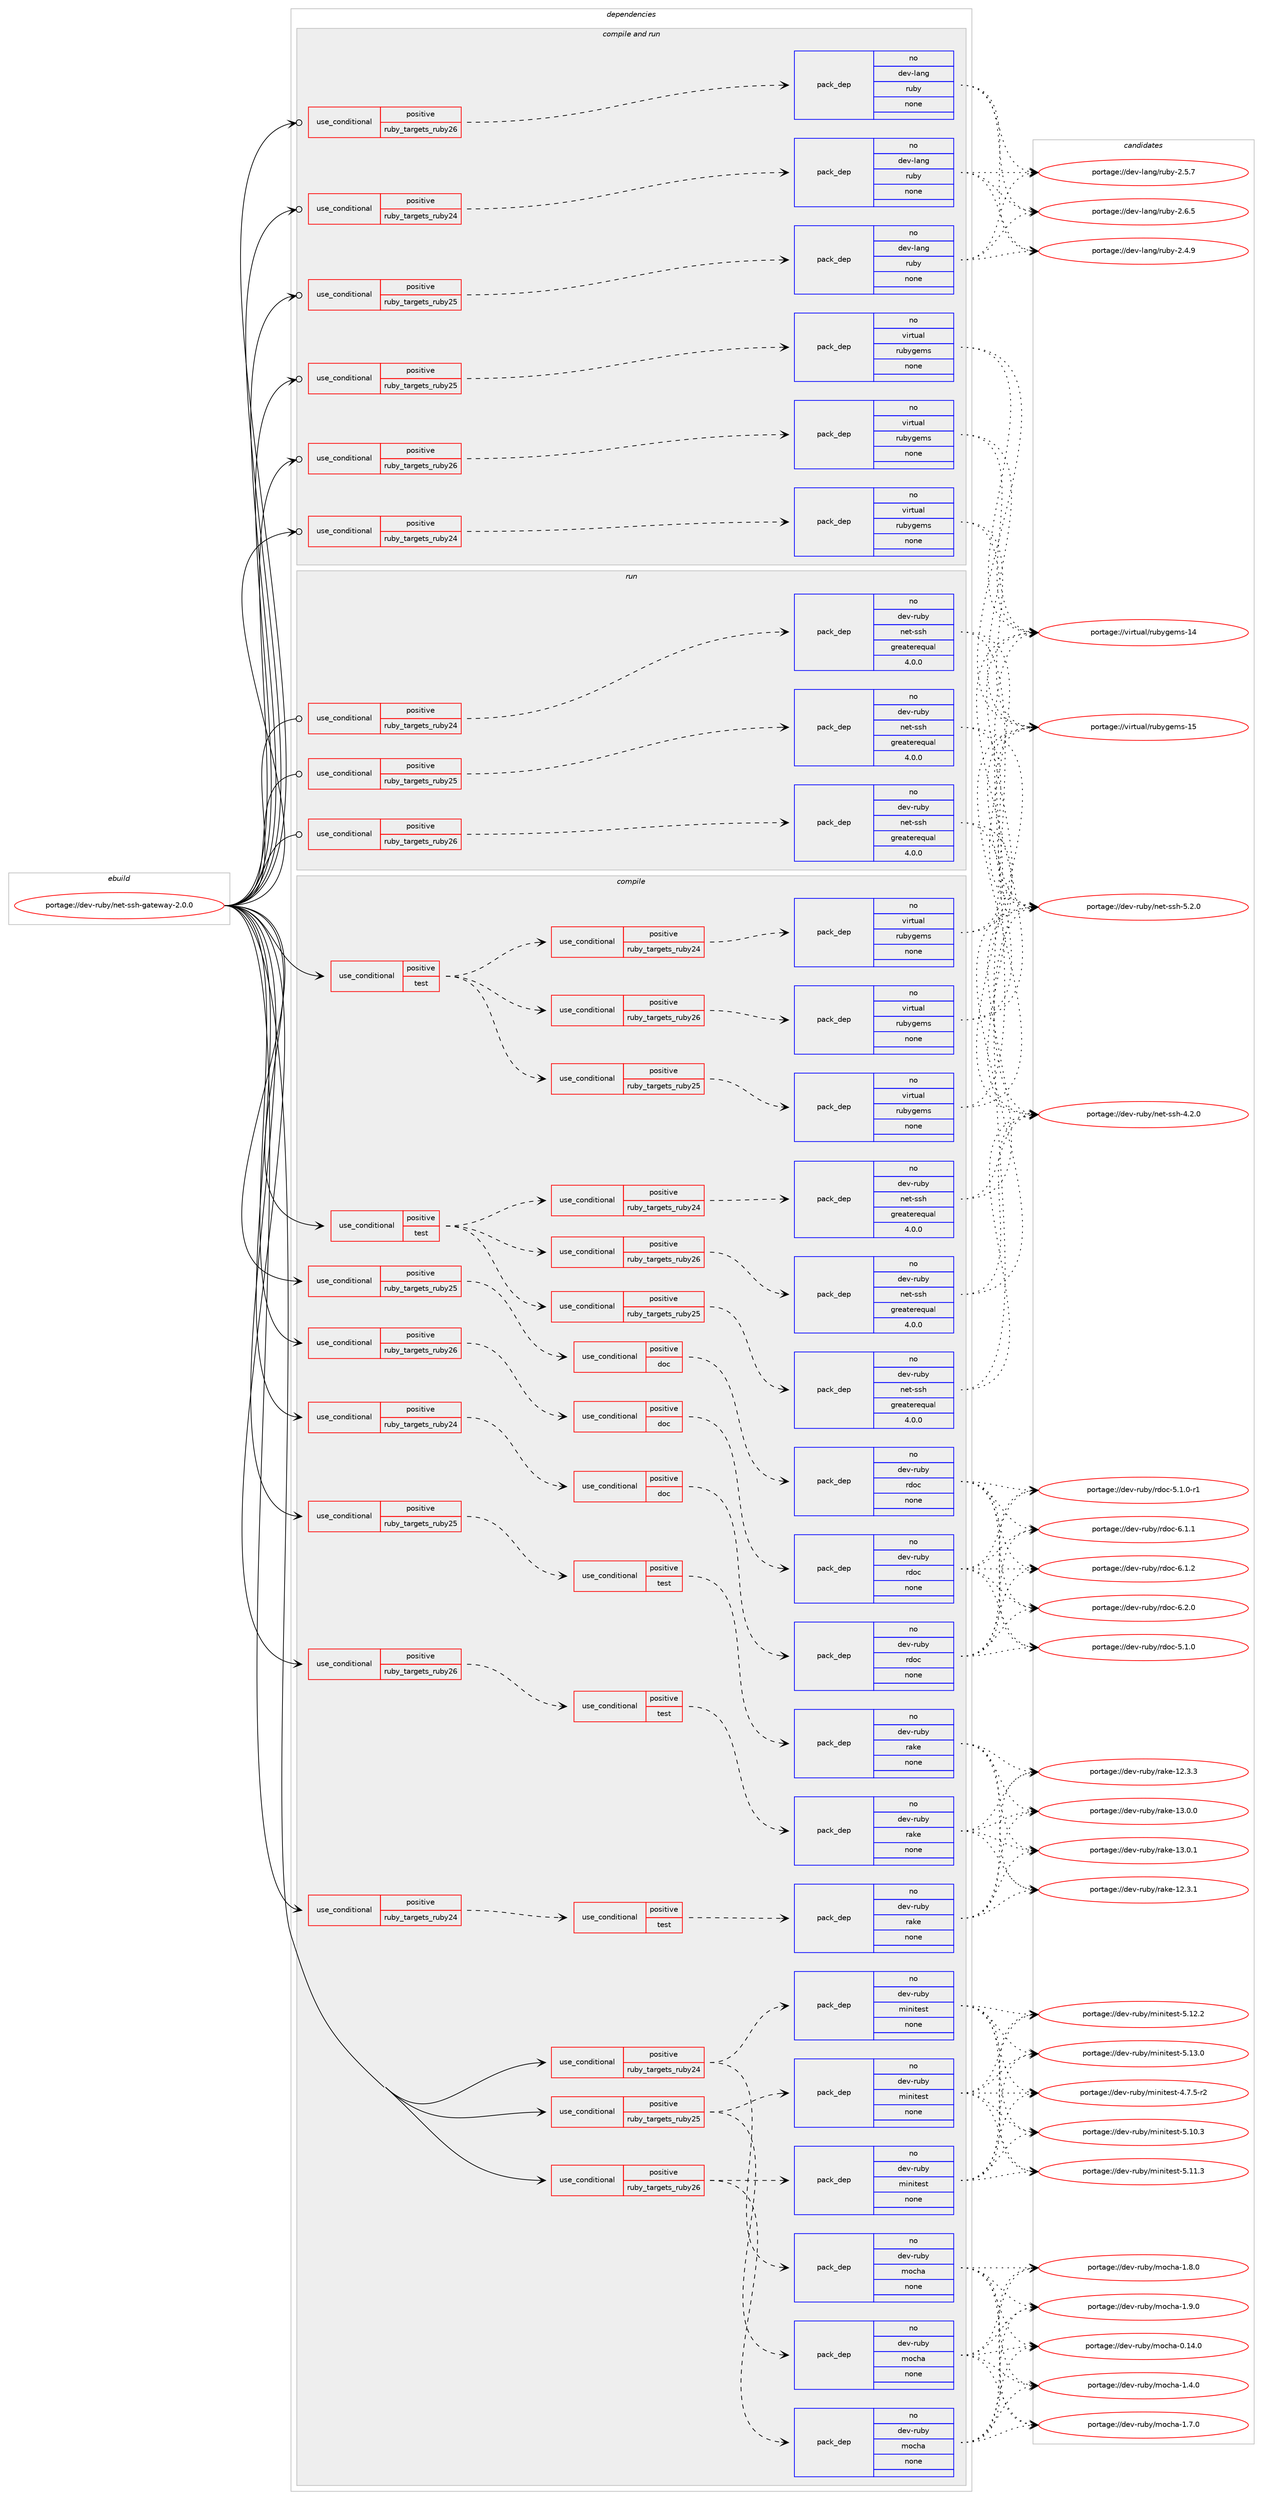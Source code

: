 digraph prolog {

# *************
# Graph options
# *************

newrank=true;
concentrate=true;
compound=true;
graph [rankdir=LR,fontname=Helvetica,fontsize=10,ranksep=1.5];#, ranksep=2.5, nodesep=0.2];
edge  [arrowhead=vee];
node  [fontname=Helvetica,fontsize=10];

# **********
# The ebuild
# **********

subgraph cluster_leftcol {
color=gray;
rank=same;
label=<<i>ebuild</i>>;
id [label="portage://dev-ruby/net-ssh-gateway-2.0.0", color=red, width=4, href="../dev-ruby/net-ssh-gateway-2.0.0.svg"];
}

# ****************
# The dependencies
# ****************

subgraph cluster_midcol {
color=gray;
label=<<i>dependencies</i>>;
subgraph cluster_compile {
fillcolor="#eeeeee";
style=filled;
label=<<i>compile</i>>;
subgraph cond57604 {
dependency231390 [label=<<TABLE BORDER="0" CELLBORDER="1" CELLSPACING="0" CELLPADDING="4"><TR><TD ROWSPAN="3" CELLPADDING="10">use_conditional</TD></TR><TR><TD>positive</TD></TR><TR><TD>ruby_targets_ruby24</TD></TR></TABLE>>, shape=none, color=red];
subgraph cond57605 {
dependency231391 [label=<<TABLE BORDER="0" CELLBORDER="1" CELLSPACING="0" CELLPADDING="4"><TR><TD ROWSPAN="3" CELLPADDING="10">use_conditional</TD></TR><TR><TD>positive</TD></TR><TR><TD>doc</TD></TR></TABLE>>, shape=none, color=red];
subgraph pack170250 {
dependency231392 [label=<<TABLE BORDER="0" CELLBORDER="1" CELLSPACING="0" CELLPADDING="4" WIDTH="220"><TR><TD ROWSPAN="6" CELLPADDING="30">pack_dep</TD></TR><TR><TD WIDTH="110">no</TD></TR><TR><TD>dev-ruby</TD></TR><TR><TD>rdoc</TD></TR><TR><TD>none</TD></TR><TR><TD></TD></TR></TABLE>>, shape=none, color=blue];
}
dependency231391:e -> dependency231392:w [weight=20,style="dashed",arrowhead="vee"];
}
dependency231390:e -> dependency231391:w [weight=20,style="dashed",arrowhead="vee"];
}
id:e -> dependency231390:w [weight=20,style="solid",arrowhead="vee"];
subgraph cond57606 {
dependency231393 [label=<<TABLE BORDER="0" CELLBORDER="1" CELLSPACING="0" CELLPADDING="4"><TR><TD ROWSPAN="3" CELLPADDING="10">use_conditional</TD></TR><TR><TD>positive</TD></TR><TR><TD>ruby_targets_ruby24</TD></TR></TABLE>>, shape=none, color=red];
subgraph cond57607 {
dependency231394 [label=<<TABLE BORDER="0" CELLBORDER="1" CELLSPACING="0" CELLPADDING="4"><TR><TD ROWSPAN="3" CELLPADDING="10">use_conditional</TD></TR><TR><TD>positive</TD></TR><TR><TD>test</TD></TR></TABLE>>, shape=none, color=red];
subgraph pack170251 {
dependency231395 [label=<<TABLE BORDER="0" CELLBORDER="1" CELLSPACING="0" CELLPADDING="4" WIDTH="220"><TR><TD ROWSPAN="6" CELLPADDING="30">pack_dep</TD></TR><TR><TD WIDTH="110">no</TD></TR><TR><TD>dev-ruby</TD></TR><TR><TD>rake</TD></TR><TR><TD>none</TD></TR><TR><TD></TD></TR></TABLE>>, shape=none, color=blue];
}
dependency231394:e -> dependency231395:w [weight=20,style="dashed",arrowhead="vee"];
}
dependency231393:e -> dependency231394:w [weight=20,style="dashed",arrowhead="vee"];
}
id:e -> dependency231393:w [weight=20,style="solid",arrowhead="vee"];
subgraph cond57608 {
dependency231396 [label=<<TABLE BORDER="0" CELLBORDER="1" CELLSPACING="0" CELLPADDING="4"><TR><TD ROWSPAN="3" CELLPADDING="10">use_conditional</TD></TR><TR><TD>positive</TD></TR><TR><TD>ruby_targets_ruby24</TD></TR></TABLE>>, shape=none, color=red];
subgraph pack170252 {
dependency231397 [label=<<TABLE BORDER="0" CELLBORDER="1" CELLSPACING="0" CELLPADDING="4" WIDTH="220"><TR><TD ROWSPAN="6" CELLPADDING="30">pack_dep</TD></TR><TR><TD WIDTH="110">no</TD></TR><TR><TD>dev-ruby</TD></TR><TR><TD>minitest</TD></TR><TR><TD>none</TD></TR><TR><TD></TD></TR></TABLE>>, shape=none, color=blue];
}
dependency231396:e -> dependency231397:w [weight=20,style="dashed",arrowhead="vee"];
subgraph pack170253 {
dependency231398 [label=<<TABLE BORDER="0" CELLBORDER="1" CELLSPACING="0" CELLPADDING="4" WIDTH="220"><TR><TD ROWSPAN="6" CELLPADDING="30">pack_dep</TD></TR><TR><TD WIDTH="110">no</TD></TR><TR><TD>dev-ruby</TD></TR><TR><TD>mocha</TD></TR><TR><TD>none</TD></TR><TR><TD></TD></TR></TABLE>>, shape=none, color=blue];
}
dependency231396:e -> dependency231398:w [weight=20,style="dashed",arrowhead="vee"];
}
id:e -> dependency231396:w [weight=20,style="solid",arrowhead="vee"];
subgraph cond57609 {
dependency231399 [label=<<TABLE BORDER="0" CELLBORDER="1" CELLSPACING="0" CELLPADDING="4"><TR><TD ROWSPAN="3" CELLPADDING="10">use_conditional</TD></TR><TR><TD>positive</TD></TR><TR><TD>ruby_targets_ruby25</TD></TR></TABLE>>, shape=none, color=red];
subgraph cond57610 {
dependency231400 [label=<<TABLE BORDER="0" CELLBORDER="1" CELLSPACING="0" CELLPADDING="4"><TR><TD ROWSPAN="3" CELLPADDING="10">use_conditional</TD></TR><TR><TD>positive</TD></TR><TR><TD>doc</TD></TR></TABLE>>, shape=none, color=red];
subgraph pack170254 {
dependency231401 [label=<<TABLE BORDER="0" CELLBORDER="1" CELLSPACING="0" CELLPADDING="4" WIDTH="220"><TR><TD ROWSPAN="6" CELLPADDING="30">pack_dep</TD></TR><TR><TD WIDTH="110">no</TD></TR><TR><TD>dev-ruby</TD></TR><TR><TD>rdoc</TD></TR><TR><TD>none</TD></TR><TR><TD></TD></TR></TABLE>>, shape=none, color=blue];
}
dependency231400:e -> dependency231401:w [weight=20,style="dashed",arrowhead="vee"];
}
dependency231399:e -> dependency231400:w [weight=20,style="dashed",arrowhead="vee"];
}
id:e -> dependency231399:w [weight=20,style="solid",arrowhead="vee"];
subgraph cond57611 {
dependency231402 [label=<<TABLE BORDER="0" CELLBORDER="1" CELLSPACING="0" CELLPADDING="4"><TR><TD ROWSPAN="3" CELLPADDING="10">use_conditional</TD></TR><TR><TD>positive</TD></TR><TR><TD>ruby_targets_ruby25</TD></TR></TABLE>>, shape=none, color=red];
subgraph cond57612 {
dependency231403 [label=<<TABLE BORDER="0" CELLBORDER="1" CELLSPACING="0" CELLPADDING="4"><TR><TD ROWSPAN="3" CELLPADDING="10">use_conditional</TD></TR><TR><TD>positive</TD></TR><TR><TD>test</TD></TR></TABLE>>, shape=none, color=red];
subgraph pack170255 {
dependency231404 [label=<<TABLE BORDER="0" CELLBORDER="1" CELLSPACING="0" CELLPADDING="4" WIDTH="220"><TR><TD ROWSPAN="6" CELLPADDING="30">pack_dep</TD></TR><TR><TD WIDTH="110">no</TD></TR><TR><TD>dev-ruby</TD></TR><TR><TD>rake</TD></TR><TR><TD>none</TD></TR><TR><TD></TD></TR></TABLE>>, shape=none, color=blue];
}
dependency231403:e -> dependency231404:w [weight=20,style="dashed",arrowhead="vee"];
}
dependency231402:e -> dependency231403:w [weight=20,style="dashed",arrowhead="vee"];
}
id:e -> dependency231402:w [weight=20,style="solid",arrowhead="vee"];
subgraph cond57613 {
dependency231405 [label=<<TABLE BORDER="0" CELLBORDER="1" CELLSPACING="0" CELLPADDING="4"><TR><TD ROWSPAN="3" CELLPADDING="10">use_conditional</TD></TR><TR><TD>positive</TD></TR><TR><TD>ruby_targets_ruby25</TD></TR></TABLE>>, shape=none, color=red];
subgraph pack170256 {
dependency231406 [label=<<TABLE BORDER="0" CELLBORDER="1" CELLSPACING="0" CELLPADDING="4" WIDTH="220"><TR><TD ROWSPAN="6" CELLPADDING="30">pack_dep</TD></TR><TR><TD WIDTH="110">no</TD></TR><TR><TD>dev-ruby</TD></TR><TR><TD>minitest</TD></TR><TR><TD>none</TD></TR><TR><TD></TD></TR></TABLE>>, shape=none, color=blue];
}
dependency231405:e -> dependency231406:w [weight=20,style="dashed",arrowhead="vee"];
subgraph pack170257 {
dependency231407 [label=<<TABLE BORDER="0" CELLBORDER="1" CELLSPACING="0" CELLPADDING="4" WIDTH="220"><TR><TD ROWSPAN="6" CELLPADDING="30">pack_dep</TD></TR><TR><TD WIDTH="110">no</TD></TR><TR><TD>dev-ruby</TD></TR><TR><TD>mocha</TD></TR><TR><TD>none</TD></TR><TR><TD></TD></TR></TABLE>>, shape=none, color=blue];
}
dependency231405:e -> dependency231407:w [weight=20,style="dashed",arrowhead="vee"];
}
id:e -> dependency231405:w [weight=20,style="solid",arrowhead="vee"];
subgraph cond57614 {
dependency231408 [label=<<TABLE BORDER="0" CELLBORDER="1" CELLSPACING="0" CELLPADDING="4"><TR><TD ROWSPAN="3" CELLPADDING="10">use_conditional</TD></TR><TR><TD>positive</TD></TR><TR><TD>ruby_targets_ruby26</TD></TR></TABLE>>, shape=none, color=red];
subgraph cond57615 {
dependency231409 [label=<<TABLE BORDER="0" CELLBORDER="1" CELLSPACING="0" CELLPADDING="4"><TR><TD ROWSPAN="3" CELLPADDING="10">use_conditional</TD></TR><TR><TD>positive</TD></TR><TR><TD>doc</TD></TR></TABLE>>, shape=none, color=red];
subgraph pack170258 {
dependency231410 [label=<<TABLE BORDER="0" CELLBORDER="1" CELLSPACING="0" CELLPADDING="4" WIDTH="220"><TR><TD ROWSPAN="6" CELLPADDING="30">pack_dep</TD></TR><TR><TD WIDTH="110">no</TD></TR><TR><TD>dev-ruby</TD></TR><TR><TD>rdoc</TD></TR><TR><TD>none</TD></TR><TR><TD></TD></TR></TABLE>>, shape=none, color=blue];
}
dependency231409:e -> dependency231410:w [weight=20,style="dashed",arrowhead="vee"];
}
dependency231408:e -> dependency231409:w [weight=20,style="dashed",arrowhead="vee"];
}
id:e -> dependency231408:w [weight=20,style="solid",arrowhead="vee"];
subgraph cond57616 {
dependency231411 [label=<<TABLE BORDER="0" CELLBORDER="1" CELLSPACING="0" CELLPADDING="4"><TR><TD ROWSPAN="3" CELLPADDING="10">use_conditional</TD></TR><TR><TD>positive</TD></TR><TR><TD>ruby_targets_ruby26</TD></TR></TABLE>>, shape=none, color=red];
subgraph cond57617 {
dependency231412 [label=<<TABLE BORDER="0" CELLBORDER="1" CELLSPACING="0" CELLPADDING="4"><TR><TD ROWSPAN="3" CELLPADDING="10">use_conditional</TD></TR><TR><TD>positive</TD></TR><TR><TD>test</TD></TR></TABLE>>, shape=none, color=red];
subgraph pack170259 {
dependency231413 [label=<<TABLE BORDER="0" CELLBORDER="1" CELLSPACING="0" CELLPADDING="4" WIDTH="220"><TR><TD ROWSPAN="6" CELLPADDING="30">pack_dep</TD></TR><TR><TD WIDTH="110">no</TD></TR><TR><TD>dev-ruby</TD></TR><TR><TD>rake</TD></TR><TR><TD>none</TD></TR><TR><TD></TD></TR></TABLE>>, shape=none, color=blue];
}
dependency231412:e -> dependency231413:w [weight=20,style="dashed",arrowhead="vee"];
}
dependency231411:e -> dependency231412:w [weight=20,style="dashed",arrowhead="vee"];
}
id:e -> dependency231411:w [weight=20,style="solid",arrowhead="vee"];
subgraph cond57618 {
dependency231414 [label=<<TABLE BORDER="0" CELLBORDER="1" CELLSPACING="0" CELLPADDING="4"><TR><TD ROWSPAN="3" CELLPADDING="10">use_conditional</TD></TR><TR><TD>positive</TD></TR><TR><TD>ruby_targets_ruby26</TD></TR></TABLE>>, shape=none, color=red];
subgraph pack170260 {
dependency231415 [label=<<TABLE BORDER="0" CELLBORDER="1" CELLSPACING="0" CELLPADDING="4" WIDTH="220"><TR><TD ROWSPAN="6" CELLPADDING="30">pack_dep</TD></TR><TR><TD WIDTH="110">no</TD></TR><TR><TD>dev-ruby</TD></TR><TR><TD>minitest</TD></TR><TR><TD>none</TD></TR><TR><TD></TD></TR></TABLE>>, shape=none, color=blue];
}
dependency231414:e -> dependency231415:w [weight=20,style="dashed",arrowhead="vee"];
subgraph pack170261 {
dependency231416 [label=<<TABLE BORDER="0" CELLBORDER="1" CELLSPACING="0" CELLPADDING="4" WIDTH="220"><TR><TD ROWSPAN="6" CELLPADDING="30">pack_dep</TD></TR><TR><TD WIDTH="110">no</TD></TR><TR><TD>dev-ruby</TD></TR><TR><TD>mocha</TD></TR><TR><TD>none</TD></TR><TR><TD></TD></TR></TABLE>>, shape=none, color=blue];
}
dependency231414:e -> dependency231416:w [weight=20,style="dashed",arrowhead="vee"];
}
id:e -> dependency231414:w [weight=20,style="solid",arrowhead="vee"];
subgraph cond57619 {
dependency231417 [label=<<TABLE BORDER="0" CELLBORDER="1" CELLSPACING="0" CELLPADDING="4"><TR><TD ROWSPAN="3" CELLPADDING="10">use_conditional</TD></TR><TR><TD>positive</TD></TR><TR><TD>test</TD></TR></TABLE>>, shape=none, color=red];
subgraph cond57620 {
dependency231418 [label=<<TABLE BORDER="0" CELLBORDER="1" CELLSPACING="0" CELLPADDING="4"><TR><TD ROWSPAN="3" CELLPADDING="10">use_conditional</TD></TR><TR><TD>positive</TD></TR><TR><TD>ruby_targets_ruby24</TD></TR></TABLE>>, shape=none, color=red];
subgraph pack170262 {
dependency231419 [label=<<TABLE BORDER="0" CELLBORDER="1" CELLSPACING="0" CELLPADDING="4" WIDTH="220"><TR><TD ROWSPAN="6" CELLPADDING="30">pack_dep</TD></TR><TR><TD WIDTH="110">no</TD></TR><TR><TD>dev-ruby</TD></TR><TR><TD>net-ssh</TD></TR><TR><TD>greaterequal</TD></TR><TR><TD>4.0.0</TD></TR></TABLE>>, shape=none, color=blue];
}
dependency231418:e -> dependency231419:w [weight=20,style="dashed",arrowhead="vee"];
}
dependency231417:e -> dependency231418:w [weight=20,style="dashed",arrowhead="vee"];
subgraph cond57621 {
dependency231420 [label=<<TABLE BORDER="0" CELLBORDER="1" CELLSPACING="0" CELLPADDING="4"><TR><TD ROWSPAN="3" CELLPADDING="10">use_conditional</TD></TR><TR><TD>positive</TD></TR><TR><TD>ruby_targets_ruby25</TD></TR></TABLE>>, shape=none, color=red];
subgraph pack170263 {
dependency231421 [label=<<TABLE BORDER="0" CELLBORDER="1" CELLSPACING="0" CELLPADDING="4" WIDTH="220"><TR><TD ROWSPAN="6" CELLPADDING="30">pack_dep</TD></TR><TR><TD WIDTH="110">no</TD></TR><TR><TD>dev-ruby</TD></TR><TR><TD>net-ssh</TD></TR><TR><TD>greaterequal</TD></TR><TR><TD>4.0.0</TD></TR></TABLE>>, shape=none, color=blue];
}
dependency231420:e -> dependency231421:w [weight=20,style="dashed",arrowhead="vee"];
}
dependency231417:e -> dependency231420:w [weight=20,style="dashed",arrowhead="vee"];
subgraph cond57622 {
dependency231422 [label=<<TABLE BORDER="0" CELLBORDER="1" CELLSPACING="0" CELLPADDING="4"><TR><TD ROWSPAN="3" CELLPADDING="10">use_conditional</TD></TR><TR><TD>positive</TD></TR><TR><TD>ruby_targets_ruby26</TD></TR></TABLE>>, shape=none, color=red];
subgraph pack170264 {
dependency231423 [label=<<TABLE BORDER="0" CELLBORDER="1" CELLSPACING="0" CELLPADDING="4" WIDTH="220"><TR><TD ROWSPAN="6" CELLPADDING="30">pack_dep</TD></TR><TR><TD WIDTH="110">no</TD></TR><TR><TD>dev-ruby</TD></TR><TR><TD>net-ssh</TD></TR><TR><TD>greaterequal</TD></TR><TR><TD>4.0.0</TD></TR></TABLE>>, shape=none, color=blue];
}
dependency231422:e -> dependency231423:w [weight=20,style="dashed",arrowhead="vee"];
}
dependency231417:e -> dependency231422:w [weight=20,style="dashed",arrowhead="vee"];
}
id:e -> dependency231417:w [weight=20,style="solid",arrowhead="vee"];
subgraph cond57623 {
dependency231424 [label=<<TABLE BORDER="0" CELLBORDER="1" CELLSPACING="0" CELLPADDING="4"><TR><TD ROWSPAN="3" CELLPADDING="10">use_conditional</TD></TR><TR><TD>positive</TD></TR><TR><TD>test</TD></TR></TABLE>>, shape=none, color=red];
subgraph cond57624 {
dependency231425 [label=<<TABLE BORDER="0" CELLBORDER="1" CELLSPACING="0" CELLPADDING="4"><TR><TD ROWSPAN="3" CELLPADDING="10">use_conditional</TD></TR><TR><TD>positive</TD></TR><TR><TD>ruby_targets_ruby24</TD></TR></TABLE>>, shape=none, color=red];
subgraph pack170265 {
dependency231426 [label=<<TABLE BORDER="0" CELLBORDER="1" CELLSPACING="0" CELLPADDING="4" WIDTH="220"><TR><TD ROWSPAN="6" CELLPADDING="30">pack_dep</TD></TR><TR><TD WIDTH="110">no</TD></TR><TR><TD>virtual</TD></TR><TR><TD>rubygems</TD></TR><TR><TD>none</TD></TR><TR><TD></TD></TR></TABLE>>, shape=none, color=blue];
}
dependency231425:e -> dependency231426:w [weight=20,style="dashed",arrowhead="vee"];
}
dependency231424:e -> dependency231425:w [weight=20,style="dashed",arrowhead="vee"];
subgraph cond57625 {
dependency231427 [label=<<TABLE BORDER="0" CELLBORDER="1" CELLSPACING="0" CELLPADDING="4"><TR><TD ROWSPAN="3" CELLPADDING="10">use_conditional</TD></TR><TR><TD>positive</TD></TR><TR><TD>ruby_targets_ruby25</TD></TR></TABLE>>, shape=none, color=red];
subgraph pack170266 {
dependency231428 [label=<<TABLE BORDER="0" CELLBORDER="1" CELLSPACING="0" CELLPADDING="4" WIDTH="220"><TR><TD ROWSPAN="6" CELLPADDING="30">pack_dep</TD></TR><TR><TD WIDTH="110">no</TD></TR><TR><TD>virtual</TD></TR><TR><TD>rubygems</TD></TR><TR><TD>none</TD></TR><TR><TD></TD></TR></TABLE>>, shape=none, color=blue];
}
dependency231427:e -> dependency231428:w [weight=20,style="dashed",arrowhead="vee"];
}
dependency231424:e -> dependency231427:w [weight=20,style="dashed",arrowhead="vee"];
subgraph cond57626 {
dependency231429 [label=<<TABLE BORDER="0" CELLBORDER="1" CELLSPACING="0" CELLPADDING="4"><TR><TD ROWSPAN="3" CELLPADDING="10">use_conditional</TD></TR><TR><TD>positive</TD></TR><TR><TD>ruby_targets_ruby26</TD></TR></TABLE>>, shape=none, color=red];
subgraph pack170267 {
dependency231430 [label=<<TABLE BORDER="0" CELLBORDER="1" CELLSPACING="0" CELLPADDING="4" WIDTH="220"><TR><TD ROWSPAN="6" CELLPADDING="30">pack_dep</TD></TR><TR><TD WIDTH="110">no</TD></TR><TR><TD>virtual</TD></TR><TR><TD>rubygems</TD></TR><TR><TD>none</TD></TR><TR><TD></TD></TR></TABLE>>, shape=none, color=blue];
}
dependency231429:e -> dependency231430:w [weight=20,style="dashed",arrowhead="vee"];
}
dependency231424:e -> dependency231429:w [weight=20,style="dashed",arrowhead="vee"];
}
id:e -> dependency231424:w [weight=20,style="solid",arrowhead="vee"];
}
subgraph cluster_compileandrun {
fillcolor="#eeeeee";
style=filled;
label=<<i>compile and run</i>>;
subgraph cond57627 {
dependency231431 [label=<<TABLE BORDER="0" CELLBORDER="1" CELLSPACING="0" CELLPADDING="4"><TR><TD ROWSPAN="3" CELLPADDING="10">use_conditional</TD></TR><TR><TD>positive</TD></TR><TR><TD>ruby_targets_ruby24</TD></TR></TABLE>>, shape=none, color=red];
subgraph pack170268 {
dependency231432 [label=<<TABLE BORDER="0" CELLBORDER="1" CELLSPACING="0" CELLPADDING="4" WIDTH="220"><TR><TD ROWSPAN="6" CELLPADDING="30">pack_dep</TD></TR><TR><TD WIDTH="110">no</TD></TR><TR><TD>dev-lang</TD></TR><TR><TD>ruby</TD></TR><TR><TD>none</TD></TR><TR><TD></TD></TR></TABLE>>, shape=none, color=blue];
}
dependency231431:e -> dependency231432:w [weight=20,style="dashed",arrowhead="vee"];
}
id:e -> dependency231431:w [weight=20,style="solid",arrowhead="odotvee"];
subgraph cond57628 {
dependency231433 [label=<<TABLE BORDER="0" CELLBORDER="1" CELLSPACING="0" CELLPADDING="4"><TR><TD ROWSPAN="3" CELLPADDING="10">use_conditional</TD></TR><TR><TD>positive</TD></TR><TR><TD>ruby_targets_ruby24</TD></TR></TABLE>>, shape=none, color=red];
subgraph pack170269 {
dependency231434 [label=<<TABLE BORDER="0" CELLBORDER="1" CELLSPACING="0" CELLPADDING="4" WIDTH="220"><TR><TD ROWSPAN="6" CELLPADDING="30">pack_dep</TD></TR><TR><TD WIDTH="110">no</TD></TR><TR><TD>virtual</TD></TR><TR><TD>rubygems</TD></TR><TR><TD>none</TD></TR><TR><TD></TD></TR></TABLE>>, shape=none, color=blue];
}
dependency231433:e -> dependency231434:w [weight=20,style="dashed",arrowhead="vee"];
}
id:e -> dependency231433:w [weight=20,style="solid",arrowhead="odotvee"];
subgraph cond57629 {
dependency231435 [label=<<TABLE BORDER="0" CELLBORDER="1" CELLSPACING="0" CELLPADDING="4"><TR><TD ROWSPAN="3" CELLPADDING="10">use_conditional</TD></TR><TR><TD>positive</TD></TR><TR><TD>ruby_targets_ruby25</TD></TR></TABLE>>, shape=none, color=red];
subgraph pack170270 {
dependency231436 [label=<<TABLE BORDER="0" CELLBORDER="1" CELLSPACING="0" CELLPADDING="4" WIDTH="220"><TR><TD ROWSPAN="6" CELLPADDING="30">pack_dep</TD></TR><TR><TD WIDTH="110">no</TD></TR><TR><TD>dev-lang</TD></TR><TR><TD>ruby</TD></TR><TR><TD>none</TD></TR><TR><TD></TD></TR></TABLE>>, shape=none, color=blue];
}
dependency231435:e -> dependency231436:w [weight=20,style="dashed",arrowhead="vee"];
}
id:e -> dependency231435:w [weight=20,style="solid",arrowhead="odotvee"];
subgraph cond57630 {
dependency231437 [label=<<TABLE BORDER="0" CELLBORDER="1" CELLSPACING="0" CELLPADDING="4"><TR><TD ROWSPAN="3" CELLPADDING="10">use_conditional</TD></TR><TR><TD>positive</TD></TR><TR><TD>ruby_targets_ruby25</TD></TR></TABLE>>, shape=none, color=red];
subgraph pack170271 {
dependency231438 [label=<<TABLE BORDER="0" CELLBORDER="1" CELLSPACING="0" CELLPADDING="4" WIDTH="220"><TR><TD ROWSPAN="6" CELLPADDING="30">pack_dep</TD></TR><TR><TD WIDTH="110">no</TD></TR><TR><TD>virtual</TD></TR><TR><TD>rubygems</TD></TR><TR><TD>none</TD></TR><TR><TD></TD></TR></TABLE>>, shape=none, color=blue];
}
dependency231437:e -> dependency231438:w [weight=20,style="dashed",arrowhead="vee"];
}
id:e -> dependency231437:w [weight=20,style="solid",arrowhead="odotvee"];
subgraph cond57631 {
dependency231439 [label=<<TABLE BORDER="0" CELLBORDER="1" CELLSPACING="0" CELLPADDING="4"><TR><TD ROWSPAN="3" CELLPADDING="10">use_conditional</TD></TR><TR><TD>positive</TD></TR><TR><TD>ruby_targets_ruby26</TD></TR></TABLE>>, shape=none, color=red];
subgraph pack170272 {
dependency231440 [label=<<TABLE BORDER="0" CELLBORDER="1" CELLSPACING="0" CELLPADDING="4" WIDTH="220"><TR><TD ROWSPAN="6" CELLPADDING="30">pack_dep</TD></TR><TR><TD WIDTH="110">no</TD></TR><TR><TD>dev-lang</TD></TR><TR><TD>ruby</TD></TR><TR><TD>none</TD></TR><TR><TD></TD></TR></TABLE>>, shape=none, color=blue];
}
dependency231439:e -> dependency231440:w [weight=20,style="dashed",arrowhead="vee"];
}
id:e -> dependency231439:w [weight=20,style="solid",arrowhead="odotvee"];
subgraph cond57632 {
dependency231441 [label=<<TABLE BORDER="0" CELLBORDER="1" CELLSPACING="0" CELLPADDING="4"><TR><TD ROWSPAN="3" CELLPADDING="10">use_conditional</TD></TR><TR><TD>positive</TD></TR><TR><TD>ruby_targets_ruby26</TD></TR></TABLE>>, shape=none, color=red];
subgraph pack170273 {
dependency231442 [label=<<TABLE BORDER="0" CELLBORDER="1" CELLSPACING="0" CELLPADDING="4" WIDTH="220"><TR><TD ROWSPAN="6" CELLPADDING="30">pack_dep</TD></TR><TR><TD WIDTH="110">no</TD></TR><TR><TD>virtual</TD></TR><TR><TD>rubygems</TD></TR><TR><TD>none</TD></TR><TR><TD></TD></TR></TABLE>>, shape=none, color=blue];
}
dependency231441:e -> dependency231442:w [weight=20,style="dashed",arrowhead="vee"];
}
id:e -> dependency231441:w [weight=20,style="solid",arrowhead="odotvee"];
}
subgraph cluster_run {
fillcolor="#eeeeee";
style=filled;
label=<<i>run</i>>;
subgraph cond57633 {
dependency231443 [label=<<TABLE BORDER="0" CELLBORDER="1" CELLSPACING="0" CELLPADDING="4"><TR><TD ROWSPAN="3" CELLPADDING="10">use_conditional</TD></TR><TR><TD>positive</TD></TR><TR><TD>ruby_targets_ruby24</TD></TR></TABLE>>, shape=none, color=red];
subgraph pack170274 {
dependency231444 [label=<<TABLE BORDER="0" CELLBORDER="1" CELLSPACING="0" CELLPADDING="4" WIDTH="220"><TR><TD ROWSPAN="6" CELLPADDING="30">pack_dep</TD></TR><TR><TD WIDTH="110">no</TD></TR><TR><TD>dev-ruby</TD></TR><TR><TD>net-ssh</TD></TR><TR><TD>greaterequal</TD></TR><TR><TD>4.0.0</TD></TR></TABLE>>, shape=none, color=blue];
}
dependency231443:e -> dependency231444:w [weight=20,style="dashed",arrowhead="vee"];
}
id:e -> dependency231443:w [weight=20,style="solid",arrowhead="odot"];
subgraph cond57634 {
dependency231445 [label=<<TABLE BORDER="0" CELLBORDER="1" CELLSPACING="0" CELLPADDING="4"><TR><TD ROWSPAN="3" CELLPADDING="10">use_conditional</TD></TR><TR><TD>positive</TD></TR><TR><TD>ruby_targets_ruby25</TD></TR></TABLE>>, shape=none, color=red];
subgraph pack170275 {
dependency231446 [label=<<TABLE BORDER="0" CELLBORDER="1" CELLSPACING="0" CELLPADDING="4" WIDTH="220"><TR><TD ROWSPAN="6" CELLPADDING="30">pack_dep</TD></TR><TR><TD WIDTH="110">no</TD></TR><TR><TD>dev-ruby</TD></TR><TR><TD>net-ssh</TD></TR><TR><TD>greaterequal</TD></TR><TR><TD>4.0.0</TD></TR></TABLE>>, shape=none, color=blue];
}
dependency231445:e -> dependency231446:w [weight=20,style="dashed",arrowhead="vee"];
}
id:e -> dependency231445:w [weight=20,style="solid",arrowhead="odot"];
subgraph cond57635 {
dependency231447 [label=<<TABLE BORDER="0" CELLBORDER="1" CELLSPACING="0" CELLPADDING="4"><TR><TD ROWSPAN="3" CELLPADDING="10">use_conditional</TD></TR><TR><TD>positive</TD></TR><TR><TD>ruby_targets_ruby26</TD></TR></TABLE>>, shape=none, color=red];
subgraph pack170276 {
dependency231448 [label=<<TABLE BORDER="0" CELLBORDER="1" CELLSPACING="0" CELLPADDING="4" WIDTH="220"><TR><TD ROWSPAN="6" CELLPADDING="30">pack_dep</TD></TR><TR><TD WIDTH="110">no</TD></TR><TR><TD>dev-ruby</TD></TR><TR><TD>net-ssh</TD></TR><TR><TD>greaterequal</TD></TR><TR><TD>4.0.0</TD></TR></TABLE>>, shape=none, color=blue];
}
dependency231447:e -> dependency231448:w [weight=20,style="dashed",arrowhead="vee"];
}
id:e -> dependency231447:w [weight=20,style="solid",arrowhead="odot"];
}
}

# **************
# The candidates
# **************

subgraph cluster_choices {
rank=same;
color=gray;
label=<<i>candidates</i>>;

subgraph choice170250 {
color=black;
nodesep=1;
choiceportage10010111845114117981214711410011199455346494648 [label="portage://dev-ruby/rdoc-5.1.0", color=red, width=4,href="../dev-ruby/rdoc-5.1.0.svg"];
choiceportage100101118451141179812147114100111994553464946484511449 [label="portage://dev-ruby/rdoc-5.1.0-r1", color=red, width=4,href="../dev-ruby/rdoc-5.1.0-r1.svg"];
choiceportage10010111845114117981214711410011199455446494649 [label="portage://dev-ruby/rdoc-6.1.1", color=red, width=4,href="../dev-ruby/rdoc-6.1.1.svg"];
choiceportage10010111845114117981214711410011199455446494650 [label="portage://dev-ruby/rdoc-6.1.2", color=red, width=4,href="../dev-ruby/rdoc-6.1.2.svg"];
choiceportage10010111845114117981214711410011199455446504648 [label="portage://dev-ruby/rdoc-6.2.0", color=red, width=4,href="../dev-ruby/rdoc-6.2.0.svg"];
dependency231392:e -> choiceportage10010111845114117981214711410011199455346494648:w [style=dotted,weight="100"];
dependency231392:e -> choiceportage100101118451141179812147114100111994553464946484511449:w [style=dotted,weight="100"];
dependency231392:e -> choiceportage10010111845114117981214711410011199455446494649:w [style=dotted,weight="100"];
dependency231392:e -> choiceportage10010111845114117981214711410011199455446494650:w [style=dotted,weight="100"];
dependency231392:e -> choiceportage10010111845114117981214711410011199455446504648:w [style=dotted,weight="100"];
}
subgraph choice170251 {
color=black;
nodesep=1;
choiceportage1001011184511411798121471149710710145495046514649 [label="portage://dev-ruby/rake-12.3.1", color=red, width=4,href="../dev-ruby/rake-12.3.1.svg"];
choiceportage1001011184511411798121471149710710145495046514651 [label="portage://dev-ruby/rake-12.3.3", color=red, width=4,href="../dev-ruby/rake-12.3.3.svg"];
choiceportage1001011184511411798121471149710710145495146484648 [label="portage://dev-ruby/rake-13.0.0", color=red, width=4,href="../dev-ruby/rake-13.0.0.svg"];
choiceportage1001011184511411798121471149710710145495146484649 [label="portage://dev-ruby/rake-13.0.1", color=red, width=4,href="../dev-ruby/rake-13.0.1.svg"];
dependency231395:e -> choiceportage1001011184511411798121471149710710145495046514649:w [style=dotted,weight="100"];
dependency231395:e -> choiceportage1001011184511411798121471149710710145495046514651:w [style=dotted,weight="100"];
dependency231395:e -> choiceportage1001011184511411798121471149710710145495146484648:w [style=dotted,weight="100"];
dependency231395:e -> choiceportage1001011184511411798121471149710710145495146484649:w [style=dotted,weight="100"];
}
subgraph choice170252 {
color=black;
nodesep=1;
choiceportage1001011184511411798121471091051101051161011151164552465546534511450 [label="portage://dev-ruby/minitest-4.7.5-r2", color=red, width=4,href="../dev-ruby/minitest-4.7.5-r2.svg"];
choiceportage10010111845114117981214710910511010511610111511645534649484651 [label="portage://dev-ruby/minitest-5.10.3", color=red, width=4,href="../dev-ruby/minitest-5.10.3.svg"];
choiceportage10010111845114117981214710910511010511610111511645534649494651 [label="portage://dev-ruby/minitest-5.11.3", color=red, width=4,href="../dev-ruby/minitest-5.11.3.svg"];
choiceportage10010111845114117981214710910511010511610111511645534649504650 [label="portage://dev-ruby/minitest-5.12.2", color=red, width=4,href="../dev-ruby/minitest-5.12.2.svg"];
choiceportage10010111845114117981214710910511010511610111511645534649514648 [label="portage://dev-ruby/minitest-5.13.0", color=red, width=4,href="../dev-ruby/minitest-5.13.0.svg"];
dependency231397:e -> choiceportage1001011184511411798121471091051101051161011151164552465546534511450:w [style=dotted,weight="100"];
dependency231397:e -> choiceportage10010111845114117981214710910511010511610111511645534649484651:w [style=dotted,weight="100"];
dependency231397:e -> choiceportage10010111845114117981214710910511010511610111511645534649494651:w [style=dotted,weight="100"];
dependency231397:e -> choiceportage10010111845114117981214710910511010511610111511645534649504650:w [style=dotted,weight="100"];
dependency231397:e -> choiceportage10010111845114117981214710910511010511610111511645534649514648:w [style=dotted,weight="100"];
}
subgraph choice170253 {
color=black;
nodesep=1;
choiceportage100101118451141179812147109111991049745484649524648 [label="portage://dev-ruby/mocha-0.14.0", color=red, width=4,href="../dev-ruby/mocha-0.14.0.svg"];
choiceportage1001011184511411798121471091119910497454946524648 [label="portage://dev-ruby/mocha-1.4.0", color=red, width=4,href="../dev-ruby/mocha-1.4.0.svg"];
choiceportage1001011184511411798121471091119910497454946554648 [label="portage://dev-ruby/mocha-1.7.0", color=red, width=4,href="../dev-ruby/mocha-1.7.0.svg"];
choiceportage1001011184511411798121471091119910497454946564648 [label="portage://dev-ruby/mocha-1.8.0", color=red, width=4,href="../dev-ruby/mocha-1.8.0.svg"];
choiceportage1001011184511411798121471091119910497454946574648 [label="portage://dev-ruby/mocha-1.9.0", color=red, width=4,href="../dev-ruby/mocha-1.9.0.svg"];
dependency231398:e -> choiceportage100101118451141179812147109111991049745484649524648:w [style=dotted,weight="100"];
dependency231398:e -> choiceportage1001011184511411798121471091119910497454946524648:w [style=dotted,weight="100"];
dependency231398:e -> choiceportage1001011184511411798121471091119910497454946554648:w [style=dotted,weight="100"];
dependency231398:e -> choiceportage1001011184511411798121471091119910497454946564648:w [style=dotted,weight="100"];
dependency231398:e -> choiceportage1001011184511411798121471091119910497454946574648:w [style=dotted,weight="100"];
}
subgraph choice170254 {
color=black;
nodesep=1;
choiceportage10010111845114117981214711410011199455346494648 [label="portage://dev-ruby/rdoc-5.1.0", color=red, width=4,href="../dev-ruby/rdoc-5.1.0.svg"];
choiceportage100101118451141179812147114100111994553464946484511449 [label="portage://dev-ruby/rdoc-5.1.0-r1", color=red, width=4,href="../dev-ruby/rdoc-5.1.0-r1.svg"];
choiceportage10010111845114117981214711410011199455446494649 [label="portage://dev-ruby/rdoc-6.1.1", color=red, width=4,href="../dev-ruby/rdoc-6.1.1.svg"];
choiceportage10010111845114117981214711410011199455446494650 [label="portage://dev-ruby/rdoc-6.1.2", color=red, width=4,href="../dev-ruby/rdoc-6.1.2.svg"];
choiceportage10010111845114117981214711410011199455446504648 [label="portage://dev-ruby/rdoc-6.2.0", color=red, width=4,href="../dev-ruby/rdoc-6.2.0.svg"];
dependency231401:e -> choiceportage10010111845114117981214711410011199455346494648:w [style=dotted,weight="100"];
dependency231401:e -> choiceportage100101118451141179812147114100111994553464946484511449:w [style=dotted,weight="100"];
dependency231401:e -> choiceportage10010111845114117981214711410011199455446494649:w [style=dotted,weight="100"];
dependency231401:e -> choiceportage10010111845114117981214711410011199455446494650:w [style=dotted,weight="100"];
dependency231401:e -> choiceportage10010111845114117981214711410011199455446504648:w [style=dotted,weight="100"];
}
subgraph choice170255 {
color=black;
nodesep=1;
choiceportage1001011184511411798121471149710710145495046514649 [label="portage://dev-ruby/rake-12.3.1", color=red, width=4,href="../dev-ruby/rake-12.3.1.svg"];
choiceportage1001011184511411798121471149710710145495046514651 [label="portage://dev-ruby/rake-12.3.3", color=red, width=4,href="../dev-ruby/rake-12.3.3.svg"];
choiceportage1001011184511411798121471149710710145495146484648 [label="portage://dev-ruby/rake-13.0.0", color=red, width=4,href="../dev-ruby/rake-13.0.0.svg"];
choiceportage1001011184511411798121471149710710145495146484649 [label="portage://dev-ruby/rake-13.0.1", color=red, width=4,href="../dev-ruby/rake-13.0.1.svg"];
dependency231404:e -> choiceportage1001011184511411798121471149710710145495046514649:w [style=dotted,weight="100"];
dependency231404:e -> choiceportage1001011184511411798121471149710710145495046514651:w [style=dotted,weight="100"];
dependency231404:e -> choiceportage1001011184511411798121471149710710145495146484648:w [style=dotted,weight="100"];
dependency231404:e -> choiceportage1001011184511411798121471149710710145495146484649:w [style=dotted,weight="100"];
}
subgraph choice170256 {
color=black;
nodesep=1;
choiceportage1001011184511411798121471091051101051161011151164552465546534511450 [label="portage://dev-ruby/minitest-4.7.5-r2", color=red, width=4,href="../dev-ruby/minitest-4.7.5-r2.svg"];
choiceportage10010111845114117981214710910511010511610111511645534649484651 [label="portage://dev-ruby/minitest-5.10.3", color=red, width=4,href="../dev-ruby/minitest-5.10.3.svg"];
choiceportage10010111845114117981214710910511010511610111511645534649494651 [label="portage://dev-ruby/minitest-5.11.3", color=red, width=4,href="../dev-ruby/minitest-5.11.3.svg"];
choiceportage10010111845114117981214710910511010511610111511645534649504650 [label="portage://dev-ruby/minitest-5.12.2", color=red, width=4,href="../dev-ruby/minitest-5.12.2.svg"];
choiceportage10010111845114117981214710910511010511610111511645534649514648 [label="portage://dev-ruby/minitest-5.13.0", color=red, width=4,href="../dev-ruby/minitest-5.13.0.svg"];
dependency231406:e -> choiceportage1001011184511411798121471091051101051161011151164552465546534511450:w [style=dotted,weight="100"];
dependency231406:e -> choiceportage10010111845114117981214710910511010511610111511645534649484651:w [style=dotted,weight="100"];
dependency231406:e -> choiceportage10010111845114117981214710910511010511610111511645534649494651:w [style=dotted,weight="100"];
dependency231406:e -> choiceportage10010111845114117981214710910511010511610111511645534649504650:w [style=dotted,weight="100"];
dependency231406:e -> choiceportage10010111845114117981214710910511010511610111511645534649514648:w [style=dotted,weight="100"];
}
subgraph choice170257 {
color=black;
nodesep=1;
choiceportage100101118451141179812147109111991049745484649524648 [label="portage://dev-ruby/mocha-0.14.0", color=red, width=4,href="../dev-ruby/mocha-0.14.0.svg"];
choiceportage1001011184511411798121471091119910497454946524648 [label="portage://dev-ruby/mocha-1.4.0", color=red, width=4,href="../dev-ruby/mocha-1.4.0.svg"];
choiceportage1001011184511411798121471091119910497454946554648 [label="portage://dev-ruby/mocha-1.7.0", color=red, width=4,href="../dev-ruby/mocha-1.7.0.svg"];
choiceportage1001011184511411798121471091119910497454946564648 [label="portage://dev-ruby/mocha-1.8.0", color=red, width=4,href="../dev-ruby/mocha-1.8.0.svg"];
choiceportage1001011184511411798121471091119910497454946574648 [label="portage://dev-ruby/mocha-1.9.0", color=red, width=4,href="../dev-ruby/mocha-1.9.0.svg"];
dependency231407:e -> choiceportage100101118451141179812147109111991049745484649524648:w [style=dotted,weight="100"];
dependency231407:e -> choiceportage1001011184511411798121471091119910497454946524648:w [style=dotted,weight="100"];
dependency231407:e -> choiceportage1001011184511411798121471091119910497454946554648:w [style=dotted,weight="100"];
dependency231407:e -> choiceportage1001011184511411798121471091119910497454946564648:w [style=dotted,weight="100"];
dependency231407:e -> choiceportage1001011184511411798121471091119910497454946574648:w [style=dotted,weight="100"];
}
subgraph choice170258 {
color=black;
nodesep=1;
choiceportage10010111845114117981214711410011199455346494648 [label="portage://dev-ruby/rdoc-5.1.0", color=red, width=4,href="../dev-ruby/rdoc-5.1.0.svg"];
choiceportage100101118451141179812147114100111994553464946484511449 [label="portage://dev-ruby/rdoc-5.1.0-r1", color=red, width=4,href="../dev-ruby/rdoc-5.1.0-r1.svg"];
choiceportage10010111845114117981214711410011199455446494649 [label="portage://dev-ruby/rdoc-6.1.1", color=red, width=4,href="../dev-ruby/rdoc-6.1.1.svg"];
choiceportage10010111845114117981214711410011199455446494650 [label="portage://dev-ruby/rdoc-6.1.2", color=red, width=4,href="../dev-ruby/rdoc-6.1.2.svg"];
choiceportage10010111845114117981214711410011199455446504648 [label="portage://dev-ruby/rdoc-6.2.0", color=red, width=4,href="../dev-ruby/rdoc-6.2.0.svg"];
dependency231410:e -> choiceportage10010111845114117981214711410011199455346494648:w [style=dotted,weight="100"];
dependency231410:e -> choiceportage100101118451141179812147114100111994553464946484511449:w [style=dotted,weight="100"];
dependency231410:e -> choiceportage10010111845114117981214711410011199455446494649:w [style=dotted,weight="100"];
dependency231410:e -> choiceportage10010111845114117981214711410011199455446494650:w [style=dotted,weight="100"];
dependency231410:e -> choiceportage10010111845114117981214711410011199455446504648:w [style=dotted,weight="100"];
}
subgraph choice170259 {
color=black;
nodesep=1;
choiceportage1001011184511411798121471149710710145495046514649 [label="portage://dev-ruby/rake-12.3.1", color=red, width=4,href="../dev-ruby/rake-12.3.1.svg"];
choiceportage1001011184511411798121471149710710145495046514651 [label="portage://dev-ruby/rake-12.3.3", color=red, width=4,href="../dev-ruby/rake-12.3.3.svg"];
choiceportage1001011184511411798121471149710710145495146484648 [label="portage://dev-ruby/rake-13.0.0", color=red, width=4,href="../dev-ruby/rake-13.0.0.svg"];
choiceportage1001011184511411798121471149710710145495146484649 [label="portage://dev-ruby/rake-13.0.1", color=red, width=4,href="../dev-ruby/rake-13.0.1.svg"];
dependency231413:e -> choiceportage1001011184511411798121471149710710145495046514649:w [style=dotted,weight="100"];
dependency231413:e -> choiceportage1001011184511411798121471149710710145495046514651:w [style=dotted,weight="100"];
dependency231413:e -> choiceportage1001011184511411798121471149710710145495146484648:w [style=dotted,weight="100"];
dependency231413:e -> choiceportage1001011184511411798121471149710710145495146484649:w [style=dotted,weight="100"];
}
subgraph choice170260 {
color=black;
nodesep=1;
choiceportage1001011184511411798121471091051101051161011151164552465546534511450 [label="portage://dev-ruby/minitest-4.7.5-r2", color=red, width=4,href="../dev-ruby/minitest-4.7.5-r2.svg"];
choiceportage10010111845114117981214710910511010511610111511645534649484651 [label="portage://dev-ruby/minitest-5.10.3", color=red, width=4,href="../dev-ruby/minitest-5.10.3.svg"];
choiceportage10010111845114117981214710910511010511610111511645534649494651 [label="portage://dev-ruby/minitest-5.11.3", color=red, width=4,href="../dev-ruby/minitest-5.11.3.svg"];
choiceportage10010111845114117981214710910511010511610111511645534649504650 [label="portage://dev-ruby/minitest-5.12.2", color=red, width=4,href="../dev-ruby/minitest-5.12.2.svg"];
choiceportage10010111845114117981214710910511010511610111511645534649514648 [label="portage://dev-ruby/minitest-5.13.0", color=red, width=4,href="../dev-ruby/minitest-5.13.0.svg"];
dependency231415:e -> choiceportage1001011184511411798121471091051101051161011151164552465546534511450:w [style=dotted,weight="100"];
dependency231415:e -> choiceportage10010111845114117981214710910511010511610111511645534649484651:w [style=dotted,weight="100"];
dependency231415:e -> choiceportage10010111845114117981214710910511010511610111511645534649494651:w [style=dotted,weight="100"];
dependency231415:e -> choiceportage10010111845114117981214710910511010511610111511645534649504650:w [style=dotted,weight="100"];
dependency231415:e -> choiceportage10010111845114117981214710910511010511610111511645534649514648:w [style=dotted,weight="100"];
}
subgraph choice170261 {
color=black;
nodesep=1;
choiceportage100101118451141179812147109111991049745484649524648 [label="portage://dev-ruby/mocha-0.14.0", color=red, width=4,href="../dev-ruby/mocha-0.14.0.svg"];
choiceportage1001011184511411798121471091119910497454946524648 [label="portage://dev-ruby/mocha-1.4.0", color=red, width=4,href="../dev-ruby/mocha-1.4.0.svg"];
choiceportage1001011184511411798121471091119910497454946554648 [label="portage://dev-ruby/mocha-1.7.0", color=red, width=4,href="../dev-ruby/mocha-1.7.0.svg"];
choiceportage1001011184511411798121471091119910497454946564648 [label="portage://dev-ruby/mocha-1.8.0", color=red, width=4,href="../dev-ruby/mocha-1.8.0.svg"];
choiceportage1001011184511411798121471091119910497454946574648 [label="portage://dev-ruby/mocha-1.9.0", color=red, width=4,href="../dev-ruby/mocha-1.9.0.svg"];
dependency231416:e -> choiceportage100101118451141179812147109111991049745484649524648:w [style=dotted,weight="100"];
dependency231416:e -> choiceportage1001011184511411798121471091119910497454946524648:w [style=dotted,weight="100"];
dependency231416:e -> choiceportage1001011184511411798121471091119910497454946554648:w [style=dotted,weight="100"];
dependency231416:e -> choiceportage1001011184511411798121471091119910497454946564648:w [style=dotted,weight="100"];
dependency231416:e -> choiceportage1001011184511411798121471091119910497454946574648:w [style=dotted,weight="100"];
}
subgraph choice170262 {
color=black;
nodesep=1;
choiceportage10010111845114117981214711010111645115115104455246504648 [label="portage://dev-ruby/net-ssh-4.2.0", color=red, width=4,href="../dev-ruby/net-ssh-4.2.0.svg"];
choiceportage10010111845114117981214711010111645115115104455346504648 [label="portage://dev-ruby/net-ssh-5.2.0", color=red, width=4,href="../dev-ruby/net-ssh-5.2.0.svg"];
dependency231419:e -> choiceportage10010111845114117981214711010111645115115104455246504648:w [style=dotted,weight="100"];
dependency231419:e -> choiceportage10010111845114117981214711010111645115115104455346504648:w [style=dotted,weight="100"];
}
subgraph choice170263 {
color=black;
nodesep=1;
choiceportage10010111845114117981214711010111645115115104455246504648 [label="portage://dev-ruby/net-ssh-4.2.0", color=red, width=4,href="../dev-ruby/net-ssh-4.2.0.svg"];
choiceportage10010111845114117981214711010111645115115104455346504648 [label="portage://dev-ruby/net-ssh-5.2.0", color=red, width=4,href="../dev-ruby/net-ssh-5.2.0.svg"];
dependency231421:e -> choiceportage10010111845114117981214711010111645115115104455246504648:w [style=dotted,weight="100"];
dependency231421:e -> choiceportage10010111845114117981214711010111645115115104455346504648:w [style=dotted,weight="100"];
}
subgraph choice170264 {
color=black;
nodesep=1;
choiceportage10010111845114117981214711010111645115115104455246504648 [label="portage://dev-ruby/net-ssh-4.2.0", color=red, width=4,href="../dev-ruby/net-ssh-4.2.0.svg"];
choiceportage10010111845114117981214711010111645115115104455346504648 [label="portage://dev-ruby/net-ssh-5.2.0", color=red, width=4,href="../dev-ruby/net-ssh-5.2.0.svg"];
dependency231423:e -> choiceportage10010111845114117981214711010111645115115104455246504648:w [style=dotted,weight="100"];
dependency231423:e -> choiceportage10010111845114117981214711010111645115115104455346504648:w [style=dotted,weight="100"];
}
subgraph choice170265 {
color=black;
nodesep=1;
choiceportage118105114116117971084711411798121103101109115454952 [label="portage://virtual/rubygems-14", color=red, width=4,href="../virtual/rubygems-14.svg"];
choiceportage118105114116117971084711411798121103101109115454953 [label="portage://virtual/rubygems-15", color=red, width=4,href="../virtual/rubygems-15.svg"];
dependency231426:e -> choiceportage118105114116117971084711411798121103101109115454952:w [style=dotted,weight="100"];
dependency231426:e -> choiceportage118105114116117971084711411798121103101109115454953:w [style=dotted,weight="100"];
}
subgraph choice170266 {
color=black;
nodesep=1;
choiceportage118105114116117971084711411798121103101109115454952 [label="portage://virtual/rubygems-14", color=red, width=4,href="../virtual/rubygems-14.svg"];
choiceportage118105114116117971084711411798121103101109115454953 [label="portage://virtual/rubygems-15", color=red, width=4,href="../virtual/rubygems-15.svg"];
dependency231428:e -> choiceportage118105114116117971084711411798121103101109115454952:w [style=dotted,weight="100"];
dependency231428:e -> choiceportage118105114116117971084711411798121103101109115454953:w [style=dotted,weight="100"];
}
subgraph choice170267 {
color=black;
nodesep=1;
choiceportage118105114116117971084711411798121103101109115454952 [label="portage://virtual/rubygems-14", color=red, width=4,href="../virtual/rubygems-14.svg"];
choiceportage118105114116117971084711411798121103101109115454953 [label="portage://virtual/rubygems-15", color=red, width=4,href="../virtual/rubygems-15.svg"];
dependency231430:e -> choiceportage118105114116117971084711411798121103101109115454952:w [style=dotted,weight="100"];
dependency231430:e -> choiceportage118105114116117971084711411798121103101109115454953:w [style=dotted,weight="100"];
}
subgraph choice170268 {
color=black;
nodesep=1;
choiceportage10010111845108971101034711411798121455046524657 [label="portage://dev-lang/ruby-2.4.9", color=red, width=4,href="../dev-lang/ruby-2.4.9.svg"];
choiceportage10010111845108971101034711411798121455046534655 [label="portage://dev-lang/ruby-2.5.7", color=red, width=4,href="../dev-lang/ruby-2.5.7.svg"];
choiceportage10010111845108971101034711411798121455046544653 [label="portage://dev-lang/ruby-2.6.5", color=red, width=4,href="../dev-lang/ruby-2.6.5.svg"];
dependency231432:e -> choiceportage10010111845108971101034711411798121455046524657:w [style=dotted,weight="100"];
dependency231432:e -> choiceportage10010111845108971101034711411798121455046534655:w [style=dotted,weight="100"];
dependency231432:e -> choiceportage10010111845108971101034711411798121455046544653:w [style=dotted,weight="100"];
}
subgraph choice170269 {
color=black;
nodesep=1;
choiceportage118105114116117971084711411798121103101109115454952 [label="portage://virtual/rubygems-14", color=red, width=4,href="../virtual/rubygems-14.svg"];
choiceportage118105114116117971084711411798121103101109115454953 [label="portage://virtual/rubygems-15", color=red, width=4,href="../virtual/rubygems-15.svg"];
dependency231434:e -> choiceportage118105114116117971084711411798121103101109115454952:w [style=dotted,weight="100"];
dependency231434:e -> choiceportage118105114116117971084711411798121103101109115454953:w [style=dotted,weight="100"];
}
subgraph choice170270 {
color=black;
nodesep=1;
choiceportage10010111845108971101034711411798121455046524657 [label="portage://dev-lang/ruby-2.4.9", color=red, width=4,href="../dev-lang/ruby-2.4.9.svg"];
choiceportage10010111845108971101034711411798121455046534655 [label="portage://dev-lang/ruby-2.5.7", color=red, width=4,href="../dev-lang/ruby-2.5.7.svg"];
choiceportage10010111845108971101034711411798121455046544653 [label="portage://dev-lang/ruby-2.6.5", color=red, width=4,href="../dev-lang/ruby-2.6.5.svg"];
dependency231436:e -> choiceportage10010111845108971101034711411798121455046524657:w [style=dotted,weight="100"];
dependency231436:e -> choiceportage10010111845108971101034711411798121455046534655:w [style=dotted,weight="100"];
dependency231436:e -> choiceportage10010111845108971101034711411798121455046544653:w [style=dotted,weight="100"];
}
subgraph choice170271 {
color=black;
nodesep=1;
choiceportage118105114116117971084711411798121103101109115454952 [label="portage://virtual/rubygems-14", color=red, width=4,href="../virtual/rubygems-14.svg"];
choiceportage118105114116117971084711411798121103101109115454953 [label="portage://virtual/rubygems-15", color=red, width=4,href="../virtual/rubygems-15.svg"];
dependency231438:e -> choiceportage118105114116117971084711411798121103101109115454952:w [style=dotted,weight="100"];
dependency231438:e -> choiceportage118105114116117971084711411798121103101109115454953:w [style=dotted,weight="100"];
}
subgraph choice170272 {
color=black;
nodesep=1;
choiceportage10010111845108971101034711411798121455046524657 [label="portage://dev-lang/ruby-2.4.9", color=red, width=4,href="../dev-lang/ruby-2.4.9.svg"];
choiceportage10010111845108971101034711411798121455046534655 [label="portage://dev-lang/ruby-2.5.7", color=red, width=4,href="../dev-lang/ruby-2.5.7.svg"];
choiceportage10010111845108971101034711411798121455046544653 [label="portage://dev-lang/ruby-2.6.5", color=red, width=4,href="../dev-lang/ruby-2.6.5.svg"];
dependency231440:e -> choiceportage10010111845108971101034711411798121455046524657:w [style=dotted,weight="100"];
dependency231440:e -> choiceportage10010111845108971101034711411798121455046534655:w [style=dotted,weight="100"];
dependency231440:e -> choiceportage10010111845108971101034711411798121455046544653:w [style=dotted,weight="100"];
}
subgraph choice170273 {
color=black;
nodesep=1;
choiceportage118105114116117971084711411798121103101109115454952 [label="portage://virtual/rubygems-14", color=red, width=4,href="../virtual/rubygems-14.svg"];
choiceportage118105114116117971084711411798121103101109115454953 [label="portage://virtual/rubygems-15", color=red, width=4,href="../virtual/rubygems-15.svg"];
dependency231442:e -> choiceportage118105114116117971084711411798121103101109115454952:w [style=dotted,weight="100"];
dependency231442:e -> choiceportage118105114116117971084711411798121103101109115454953:w [style=dotted,weight="100"];
}
subgraph choice170274 {
color=black;
nodesep=1;
choiceportage10010111845114117981214711010111645115115104455246504648 [label="portage://dev-ruby/net-ssh-4.2.0", color=red, width=4,href="../dev-ruby/net-ssh-4.2.0.svg"];
choiceportage10010111845114117981214711010111645115115104455346504648 [label="portage://dev-ruby/net-ssh-5.2.0", color=red, width=4,href="../dev-ruby/net-ssh-5.2.0.svg"];
dependency231444:e -> choiceportage10010111845114117981214711010111645115115104455246504648:w [style=dotted,weight="100"];
dependency231444:e -> choiceportage10010111845114117981214711010111645115115104455346504648:w [style=dotted,weight="100"];
}
subgraph choice170275 {
color=black;
nodesep=1;
choiceportage10010111845114117981214711010111645115115104455246504648 [label="portage://dev-ruby/net-ssh-4.2.0", color=red, width=4,href="../dev-ruby/net-ssh-4.2.0.svg"];
choiceportage10010111845114117981214711010111645115115104455346504648 [label="portage://dev-ruby/net-ssh-5.2.0", color=red, width=4,href="../dev-ruby/net-ssh-5.2.0.svg"];
dependency231446:e -> choiceportage10010111845114117981214711010111645115115104455246504648:w [style=dotted,weight="100"];
dependency231446:e -> choiceportage10010111845114117981214711010111645115115104455346504648:w [style=dotted,weight="100"];
}
subgraph choice170276 {
color=black;
nodesep=1;
choiceportage10010111845114117981214711010111645115115104455246504648 [label="portage://dev-ruby/net-ssh-4.2.0", color=red, width=4,href="../dev-ruby/net-ssh-4.2.0.svg"];
choiceportage10010111845114117981214711010111645115115104455346504648 [label="portage://dev-ruby/net-ssh-5.2.0", color=red, width=4,href="../dev-ruby/net-ssh-5.2.0.svg"];
dependency231448:e -> choiceportage10010111845114117981214711010111645115115104455246504648:w [style=dotted,weight="100"];
dependency231448:e -> choiceportage10010111845114117981214711010111645115115104455346504648:w [style=dotted,weight="100"];
}
}

}
